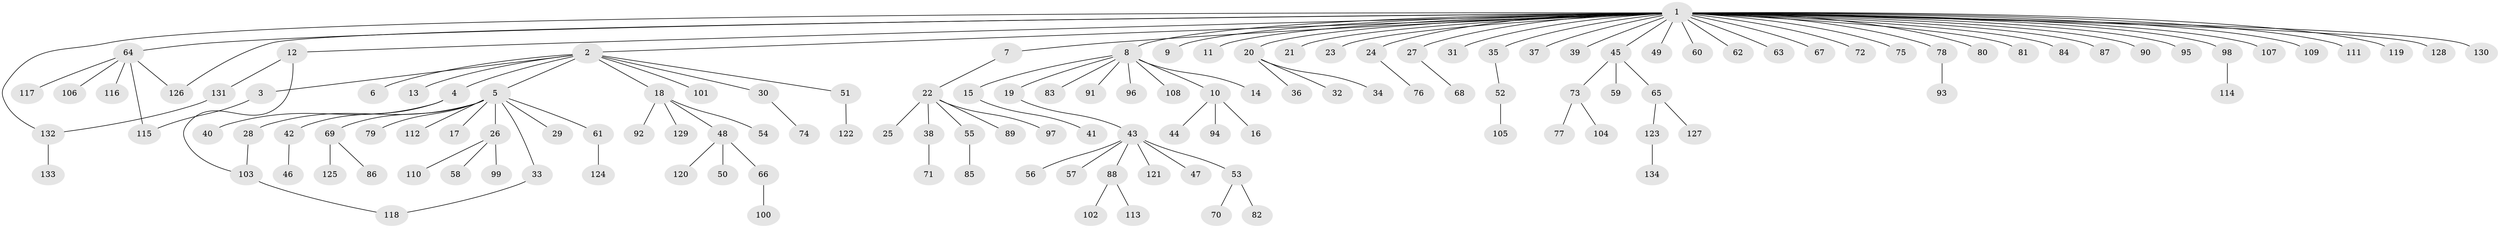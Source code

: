 // Generated by graph-tools (version 1.1) at 2025/01/03/09/25 03:01:47]
// undirected, 134 vertices, 138 edges
graph export_dot {
graph [start="1"]
  node [color=gray90,style=filled];
  1;
  2;
  3;
  4;
  5;
  6;
  7;
  8;
  9;
  10;
  11;
  12;
  13;
  14;
  15;
  16;
  17;
  18;
  19;
  20;
  21;
  22;
  23;
  24;
  25;
  26;
  27;
  28;
  29;
  30;
  31;
  32;
  33;
  34;
  35;
  36;
  37;
  38;
  39;
  40;
  41;
  42;
  43;
  44;
  45;
  46;
  47;
  48;
  49;
  50;
  51;
  52;
  53;
  54;
  55;
  56;
  57;
  58;
  59;
  60;
  61;
  62;
  63;
  64;
  65;
  66;
  67;
  68;
  69;
  70;
  71;
  72;
  73;
  74;
  75;
  76;
  77;
  78;
  79;
  80;
  81;
  82;
  83;
  84;
  85;
  86;
  87;
  88;
  89;
  90;
  91;
  92;
  93;
  94;
  95;
  96;
  97;
  98;
  99;
  100;
  101;
  102;
  103;
  104;
  105;
  106;
  107;
  108;
  109;
  110;
  111;
  112;
  113;
  114;
  115;
  116;
  117;
  118;
  119;
  120;
  121;
  122;
  123;
  124;
  125;
  126;
  127;
  128;
  129;
  130;
  131;
  132;
  133;
  134;
  1 -- 2;
  1 -- 7;
  1 -- 8;
  1 -- 9;
  1 -- 11;
  1 -- 12;
  1 -- 20;
  1 -- 21;
  1 -- 23;
  1 -- 24;
  1 -- 27;
  1 -- 31;
  1 -- 35;
  1 -- 37;
  1 -- 39;
  1 -- 45;
  1 -- 49;
  1 -- 60;
  1 -- 62;
  1 -- 63;
  1 -- 64;
  1 -- 67;
  1 -- 72;
  1 -- 75;
  1 -- 78;
  1 -- 80;
  1 -- 81;
  1 -- 84;
  1 -- 87;
  1 -- 90;
  1 -- 95;
  1 -- 98;
  1 -- 107;
  1 -- 109;
  1 -- 111;
  1 -- 119;
  1 -- 126;
  1 -- 128;
  1 -- 130;
  1 -- 132;
  2 -- 3;
  2 -- 4;
  2 -- 5;
  2 -- 6;
  2 -- 13;
  2 -- 18;
  2 -- 30;
  2 -- 51;
  2 -- 101;
  3 -- 115;
  4 -- 40;
  4 -- 42;
  5 -- 17;
  5 -- 26;
  5 -- 28;
  5 -- 29;
  5 -- 33;
  5 -- 61;
  5 -- 69;
  5 -- 79;
  5 -- 112;
  7 -- 22;
  8 -- 10;
  8 -- 14;
  8 -- 15;
  8 -- 19;
  8 -- 83;
  8 -- 91;
  8 -- 96;
  8 -- 108;
  10 -- 16;
  10 -- 44;
  10 -- 94;
  12 -- 103;
  12 -- 131;
  15 -- 41;
  18 -- 48;
  18 -- 54;
  18 -- 92;
  18 -- 129;
  19 -- 43;
  20 -- 32;
  20 -- 34;
  20 -- 36;
  22 -- 25;
  22 -- 38;
  22 -- 55;
  22 -- 89;
  22 -- 97;
  24 -- 76;
  26 -- 58;
  26 -- 99;
  26 -- 110;
  27 -- 68;
  28 -- 103;
  30 -- 74;
  33 -- 118;
  35 -- 52;
  38 -- 71;
  42 -- 46;
  43 -- 47;
  43 -- 53;
  43 -- 56;
  43 -- 57;
  43 -- 88;
  43 -- 121;
  45 -- 59;
  45 -- 65;
  45 -- 73;
  48 -- 50;
  48 -- 66;
  48 -- 120;
  51 -- 122;
  52 -- 105;
  53 -- 70;
  53 -- 82;
  55 -- 85;
  61 -- 124;
  64 -- 106;
  64 -- 115;
  64 -- 116;
  64 -- 117;
  64 -- 126;
  65 -- 123;
  65 -- 127;
  66 -- 100;
  69 -- 86;
  69 -- 125;
  73 -- 77;
  73 -- 104;
  78 -- 93;
  88 -- 102;
  88 -- 113;
  98 -- 114;
  103 -- 118;
  123 -- 134;
  131 -- 132;
  132 -- 133;
}
